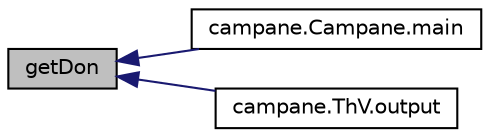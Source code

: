 digraph "getDon"
{
 // INTERACTIVE_SVG=YES
  edge [fontname="Helvetica",fontsize="10",labelfontname="Helvetica",labelfontsize="10"];
  node [fontname="Helvetica",fontsize="10",shape=record];
  rankdir="LR";
  Node14 [label="getDon",height=0.2,width=0.4,color="black", fillcolor="grey75", style="filled", fontcolor="black"];
  Node14 -> Node15 [dir="back",color="midnightblue",fontsize="10",style="solid",fontname="Helvetica"];
  Node15 [label="campane.Campane.main",height=0.2,width=0.4,color="black", fillcolor="white", style="filled",URL="$classcampane_1_1_campane.html#a8b260eecbaabcef8473fd87ada040682",tooltip="vengono creati i 3 thread che contengono il suono delle campane;vengono fatti partire e si fanno part..."];
  Node14 -> Node16 [dir="back",color="midnightblue",fontsize="10",style="solid",fontname="Helvetica"];
  Node16 [label="campane.ThV.output",height=0.2,width=0.4,color="black", fillcolor="white", style="filled",URL="$classcampane_1_1_th_v.html#a7437b254e19e7e12fc2ec99945f4ecea"];
}
